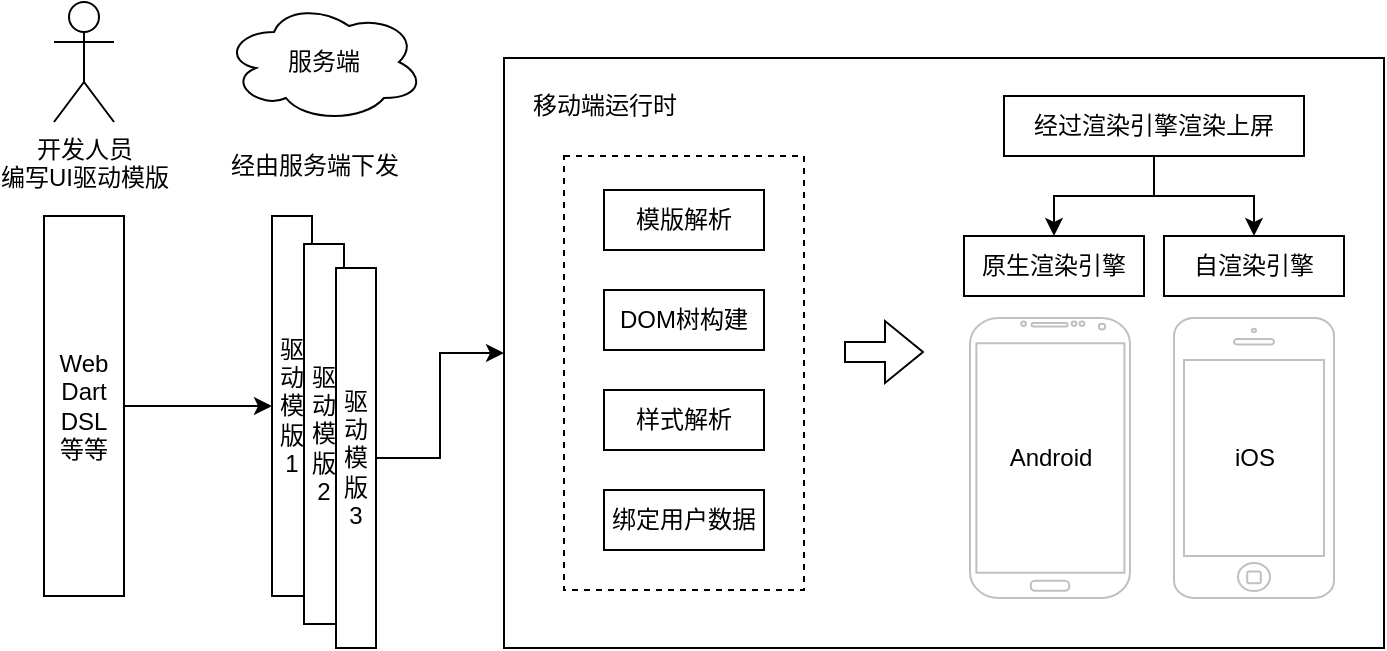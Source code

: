 <mxfile version="21.1.1" type="github">
  <diagram name="第 1 页" id="N6BhizEwr2g-t-_necTo">
    <mxGraphModel dx="1026" dy="640" grid="1" gridSize="10" guides="1" tooltips="1" connect="1" arrows="1" fold="1" page="1" pageScale="1" pageWidth="827" pageHeight="1169" math="0" shadow="0">
      <root>
        <mxCell id="0" />
        <mxCell id="1" parent="0" />
        <mxCell id="Tzm5H7_lcQyKBbRZA_BX-15" value="" style="rounded=0;whiteSpace=wrap;html=1;" vertex="1" parent="1">
          <mxGeometry x="350" y="131" width="440" height="295" as="geometry" />
        </mxCell>
        <mxCell id="Tzm5H7_lcQyKBbRZA_BX-2" value="服务端" style="ellipse;shape=cloud;whiteSpace=wrap;html=1;align=center;" vertex="1" parent="1">
          <mxGeometry x="210" y="103" width="100" height="60" as="geometry" />
        </mxCell>
        <mxCell id="Tzm5H7_lcQyKBbRZA_BX-13" style="edgeStyle=orthogonalEdgeStyle;rounded=0;orthogonalLoop=1;jettySize=auto;html=1;exitX=1;exitY=0.5;exitDx=0;exitDy=0;entryX=0;entryY=0.5;entryDx=0;entryDy=0;" edge="1" parent="1" source="Tzm5H7_lcQyKBbRZA_BX-3" target="Tzm5H7_lcQyKBbRZA_BX-8">
          <mxGeometry relative="1" as="geometry" />
        </mxCell>
        <mxCell id="Tzm5H7_lcQyKBbRZA_BX-3" value="Web&lt;br&gt;Dart&lt;br&gt;DSL&lt;br&gt;等等" style="rounded=0;whiteSpace=wrap;html=1;" vertex="1" parent="1">
          <mxGeometry x="120" y="210" width="40" height="190" as="geometry" />
        </mxCell>
        <mxCell id="Tzm5H7_lcQyKBbRZA_BX-5" value="开发人员&lt;br&gt;编写UI驱动模版" style="shape=umlActor;verticalLabelPosition=bottom;verticalAlign=top;html=1;outlineConnect=0;" vertex="1" parent="1">
          <mxGeometry x="125" y="103" width="30" height="60" as="geometry" />
        </mxCell>
        <mxCell id="Tzm5H7_lcQyKBbRZA_BX-8" value="驱动模版1" style="rounded=0;whiteSpace=wrap;html=1;" vertex="1" parent="1">
          <mxGeometry x="234" y="210" width="20" height="190" as="geometry" />
        </mxCell>
        <mxCell id="Tzm5H7_lcQyKBbRZA_BX-9" value="驱动模版2" style="rounded=0;whiteSpace=wrap;html=1;" vertex="1" parent="1">
          <mxGeometry x="250" y="224" width="20" height="190" as="geometry" />
        </mxCell>
        <mxCell id="Tzm5H7_lcQyKBbRZA_BX-17" style="edgeStyle=orthogonalEdgeStyle;rounded=0;orthogonalLoop=1;jettySize=auto;html=1;" edge="1" parent="1" source="Tzm5H7_lcQyKBbRZA_BX-10" target="Tzm5H7_lcQyKBbRZA_BX-15">
          <mxGeometry relative="1" as="geometry" />
        </mxCell>
        <mxCell id="Tzm5H7_lcQyKBbRZA_BX-10" value="驱动模版3" style="rounded=0;whiteSpace=wrap;html=1;" vertex="1" parent="1">
          <mxGeometry x="266" y="236" width="20" height="190" as="geometry" />
        </mxCell>
        <mxCell id="Tzm5H7_lcQyKBbRZA_BX-12" value="经由服务端下发" style="text;html=1;align=center;verticalAlign=middle;resizable=0;points=[];autosize=1;strokeColor=none;fillColor=none;" vertex="1" parent="1">
          <mxGeometry x="200" y="170" width="110" height="30" as="geometry" />
        </mxCell>
        <mxCell id="Tzm5H7_lcQyKBbRZA_BX-19" value="移动端运行时" style="text;html=1;align=center;verticalAlign=middle;resizable=0;points=[];autosize=1;strokeColor=none;fillColor=none;" vertex="1" parent="1">
          <mxGeometry x="350" y="140" width="100" height="30" as="geometry" />
        </mxCell>
        <mxCell id="Tzm5H7_lcQyKBbRZA_BX-26" value="" style="group" vertex="1" connectable="0" parent="1">
          <mxGeometry x="380" y="180" width="120" height="217" as="geometry" />
        </mxCell>
        <mxCell id="Tzm5H7_lcQyKBbRZA_BX-24" value="" style="rounded=0;whiteSpace=wrap;html=1;dashed=1;" vertex="1" parent="Tzm5H7_lcQyKBbRZA_BX-26">
          <mxGeometry width="120" height="217" as="geometry" />
        </mxCell>
        <mxCell id="Tzm5H7_lcQyKBbRZA_BX-20" value="模版解析" style="rounded=0;whiteSpace=wrap;html=1;" vertex="1" parent="Tzm5H7_lcQyKBbRZA_BX-26">
          <mxGeometry x="20" y="17" width="80" height="30" as="geometry" />
        </mxCell>
        <mxCell id="Tzm5H7_lcQyKBbRZA_BX-21" value="DOM树构建" style="rounded=0;whiteSpace=wrap;html=1;" vertex="1" parent="Tzm5H7_lcQyKBbRZA_BX-26">
          <mxGeometry x="20" y="67" width="80" height="30" as="geometry" />
        </mxCell>
        <mxCell id="Tzm5H7_lcQyKBbRZA_BX-22" value="样式解析" style="rounded=0;whiteSpace=wrap;html=1;" vertex="1" parent="Tzm5H7_lcQyKBbRZA_BX-26">
          <mxGeometry x="20" y="117" width="80" height="30" as="geometry" />
        </mxCell>
        <mxCell id="Tzm5H7_lcQyKBbRZA_BX-23" value="绑定用户数据" style="rounded=0;whiteSpace=wrap;html=1;" vertex="1" parent="Tzm5H7_lcQyKBbRZA_BX-26">
          <mxGeometry x="20" y="167" width="80" height="30" as="geometry" />
        </mxCell>
        <mxCell id="Tzm5H7_lcQyKBbRZA_BX-29" value="" style="html=1;verticalLabelPosition=bottom;labelBackgroundColor=#ffffff;verticalAlign=top;shadow=0;dashed=0;strokeWidth=1;shape=mxgraph.ios7.misc.iphone;strokeColor=#c0c0c0;" vertex="1" parent="1">
          <mxGeometry x="685" y="261" width="80" height="140" as="geometry" />
        </mxCell>
        <mxCell id="Tzm5H7_lcQyKBbRZA_BX-30" value="" style="verticalLabelPosition=bottom;verticalAlign=top;html=1;shadow=0;dashed=0;strokeWidth=1;shape=mxgraph.android.phone2;strokeColor=#c0c0c0;" vertex="1" parent="1">
          <mxGeometry x="583" y="261" width="80" height="140" as="geometry" />
        </mxCell>
        <mxCell id="Tzm5H7_lcQyKBbRZA_BX-37" style="edgeStyle=orthogonalEdgeStyle;rounded=0;orthogonalLoop=1;jettySize=auto;html=1;entryX=0.5;entryY=0;entryDx=0;entryDy=0;" edge="1" parent="1" source="Tzm5H7_lcQyKBbRZA_BX-31" target="Tzm5H7_lcQyKBbRZA_BX-33">
          <mxGeometry relative="1" as="geometry" />
        </mxCell>
        <mxCell id="Tzm5H7_lcQyKBbRZA_BX-38" style="edgeStyle=orthogonalEdgeStyle;rounded=0;orthogonalLoop=1;jettySize=auto;html=1;" edge="1" parent="1" source="Tzm5H7_lcQyKBbRZA_BX-31" target="Tzm5H7_lcQyKBbRZA_BX-34">
          <mxGeometry relative="1" as="geometry" />
        </mxCell>
        <mxCell id="Tzm5H7_lcQyKBbRZA_BX-31" value="经过渲染引擎渲染上屏" style="rounded=0;whiteSpace=wrap;html=1;" vertex="1" parent="1">
          <mxGeometry x="600" y="150" width="150" height="30" as="geometry" />
        </mxCell>
        <mxCell id="Tzm5H7_lcQyKBbRZA_BX-32" value="" style="shape=flexArrow;endArrow=classic;html=1;rounded=0;" edge="1" parent="1">
          <mxGeometry width="50" height="50" relative="1" as="geometry">
            <mxPoint x="520" y="278" as="sourcePoint" />
            <mxPoint x="560" y="278" as="targetPoint" />
          </mxGeometry>
        </mxCell>
        <mxCell id="Tzm5H7_lcQyKBbRZA_BX-33" value="原生渲染引擎" style="rounded=0;whiteSpace=wrap;html=1;" vertex="1" parent="1">
          <mxGeometry x="580" y="220" width="90" height="30" as="geometry" />
        </mxCell>
        <mxCell id="Tzm5H7_lcQyKBbRZA_BX-34" value="自渲染引擎" style="rounded=0;whiteSpace=wrap;html=1;" vertex="1" parent="1">
          <mxGeometry x="680" y="220" width="90" height="30" as="geometry" />
        </mxCell>
        <mxCell id="Tzm5H7_lcQyKBbRZA_BX-39" value="Android" style="text;html=1;align=center;verticalAlign=middle;resizable=0;points=[];autosize=1;strokeColor=none;fillColor=none;" vertex="1" parent="1">
          <mxGeometry x="593" y="316" width="60" height="30" as="geometry" />
        </mxCell>
        <mxCell id="Tzm5H7_lcQyKBbRZA_BX-40" value="iOS" style="text;html=1;align=center;verticalAlign=middle;resizable=0;points=[];autosize=1;strokeColor=none;fillColor=none;" vertex="1" parent="1">
          <mxGeometry x="705" y="316" width="40" height="30" as="geometry" />
        </mxCell>
      </root>
    </mxGraphModel>
  </diagram>
</mxfile>
